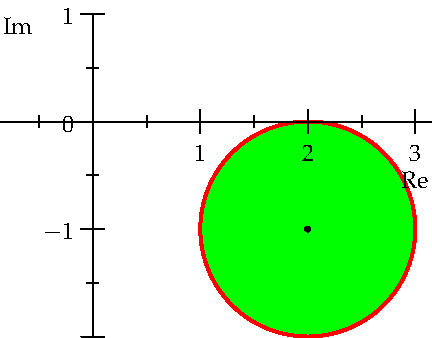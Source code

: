 import graph;

usepackage("palatino");
usepackage("mathpazo");

size(3inches,3inches);
scale(true);

filldraw(Circle((2,-1),1), green, red+linewidth(1.5));
dot((2,-1));

xaxis("Re", Ticks(beginlabel=false), above=true);
yaxis("Im", ymax=1, Ticks(beginlabel=false, Step=1, step=(1/2)), above=true);